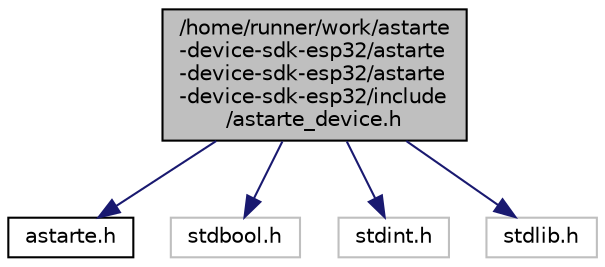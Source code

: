 digraph "/home/runner/work/astarte-device-sdk-esp32/astarte-device-sdk-esp32/astarte-device-sdk-esp32/include/astarte_device.h"
{
 // LATEX_PDF_SIZE
  edge [fontname="Helvetica",fontsize="10",labelfontname="Helvetica",labelfontsize="10"];
  node [fontname="Helvetica",fontsize="10",shape=record];
  Node1 [label="/home/runner/work/astarte\l-device-sdk-esp32/astarte\l-device-sdk-esp32/astarte\l-device-sdk-esp32/include\l/astarte_device.h",height=0.2,width=0.4,color="black", fillcolor="grey75", style="filled", fontcolor="black",tooltip="Astarte device SDK high level API."];
  Node1 -> Node2 [color="midnightblue",fontsize="10",style="solid",fontname="Helvetica"];
  Node2 [label="astarte.h",height=0.2,width=0.4,color="black", fillcolor="white", style="filled",URL="$astarte_8h.html",tooltip="Astarte types and defines."];
  Node1 -> Node3 [color="midnightblue",fontsize="10",style="solid",fontname="Helvetica"];
  Node3 [label="stdbool.h",height=0.2,width=0.4,color="grey75", fillcolor="white", style="filled",tooltip=" "];
  Node1 -> Node4 [color="midnightblue",fontsize="10",style="solid",fontname="Helvetica"];
  Node4 [label="stdint.h",height=0.2,width=0.4,color="grey75", fillcolor="white", style="filled",tooltip=" "];
  Node1 -> Node5 [color="midnightblue",fontsize="10",style="solid",fontname="Helvetica"];
  Node5 [label="stdlib.h",height=0.2,width=0.4,color="grey75", fillcolor="white", style="filled",tooltip=" "];
}
